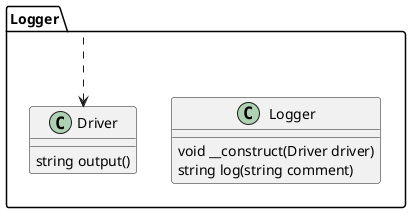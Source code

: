 @startuml sample
package Logger {
    class Logger {
        void __construct(Driver driver)
        string log(string comment)
    }
    class Driver {
        string output()
    }
}

Logger ..> Driver
@enduml